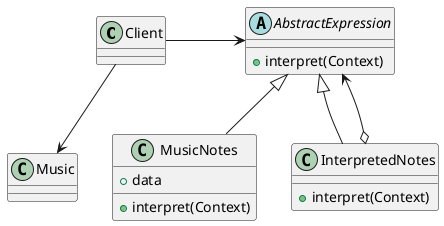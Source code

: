 @startuml

class Client {}

class Music {}

abstract AbstractExpression {
    + interpret(Context)
}

class MusicNotes extends AbstractExpression {
    + data
    + interpret(Context)
}

class InterpretedNotes extends AbstractExpression {
    + interpret(Context)
}

AbstractExpression <--o InterpretedNotes

Client --> Music
Client -right-> AbstractExpression

@enduml